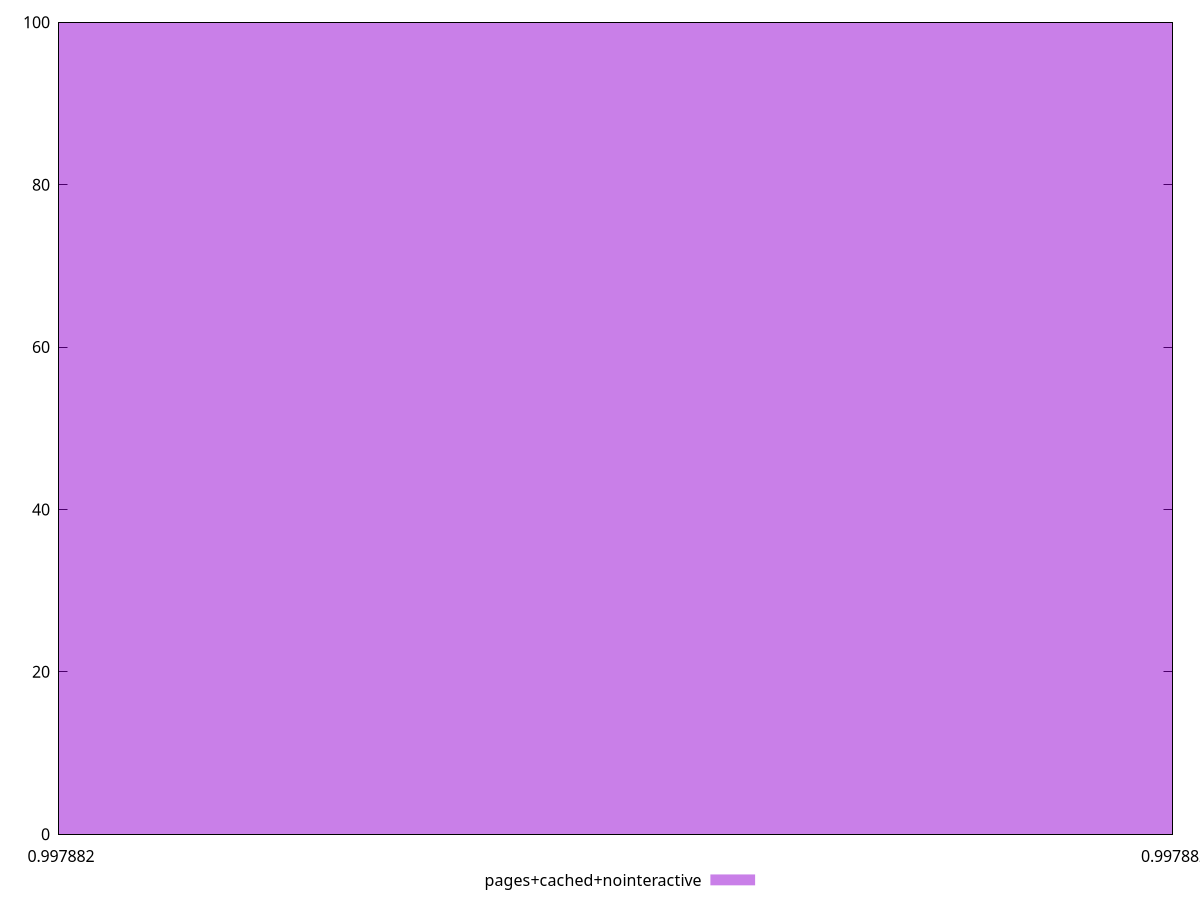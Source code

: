 $_pagesCachedNointeractive <<EOF
0.9978817385378553 100
EOF
set key outside below
set terminal pngcairo
set output "report_00006_2020-11-02T20-21-41.718Z/dom-size/pages+cached+nointeractive//hist.png"
set yrange [0:100]
set boxwidth 5.187674724875295e-16
set style fill transparent solid 0.5 noborder
plot $_pagesCachedNointeractive title "pages+cached+nointeractive" with boxes ,